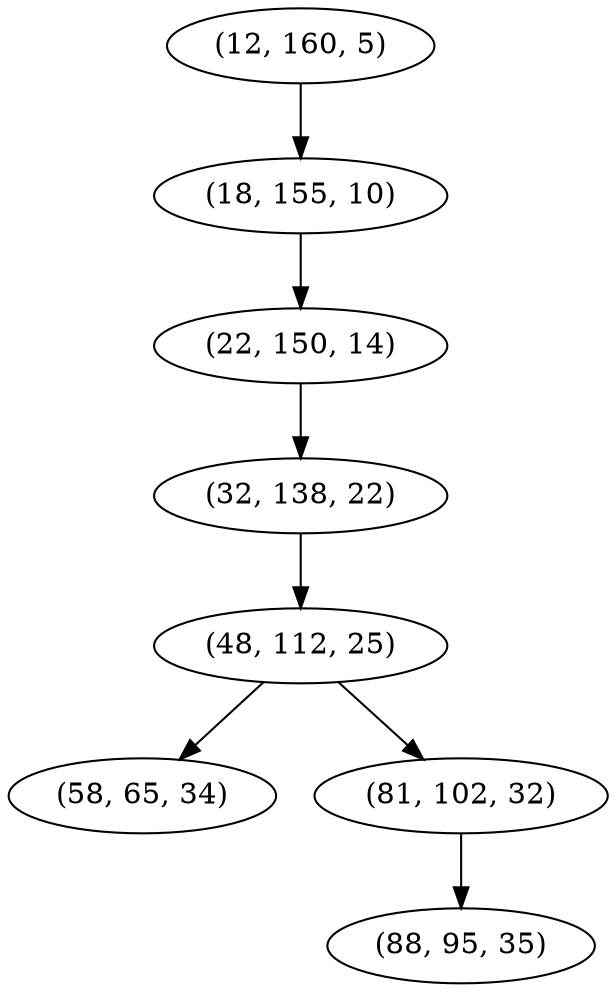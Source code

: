 digraph tree {
    "(12, 160, 5)";
    "(18, 155, 10)";
    "(22, 150, 14)";
    "(32, 138, 22)";
    "(48, 112, 25)";
    "(58, 65, 34)";
    "(81, 102, 32)";
    "(88, 95, 35)";
    "(12, 160, 5)" -> "(18, 155, 10)";
    "(18, 155, 10)" -> "(22, 150, 14)";
    "(22, 150, 14)" -> "(32, 138, 22)";
    "(32, 138, 22)" -> "(48, 112, 25)";
    "(48, 112, 25)" -> "(58, 65, 34)";
    "(48, 112, 25)" -> "(81, 102, 32)";
    "(81, 102, 32)" -> "(88, 95, 35)";
}
